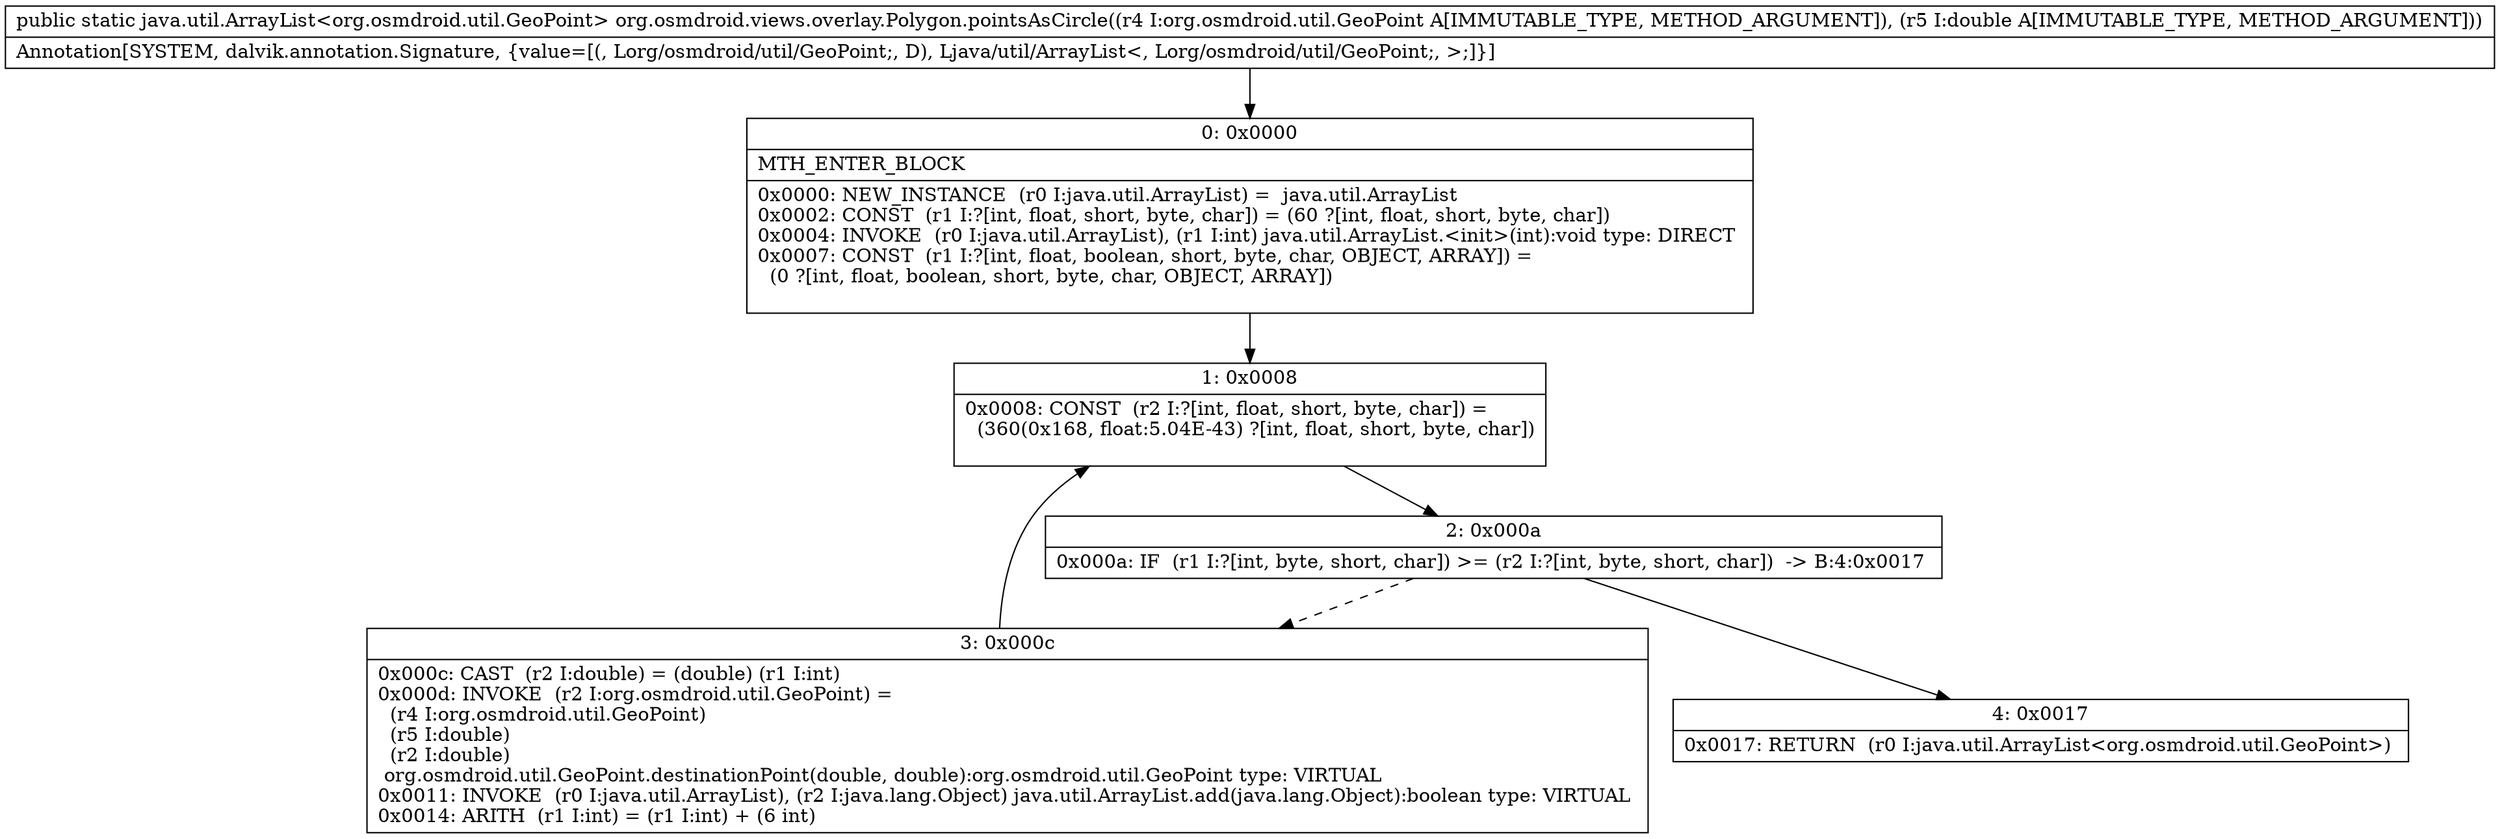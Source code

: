 digraph "CFG fororg.osmdroid.views.overlay.Polygon.pointsAsCircle(Lorg\/osmdroid\/util\/GeoPoint;D)Ljava\/util\/ArrayList;" {
Node_0 [shape=record,label="{0\:\ 0x0000|MTH_ENTER_BLOCK\l|0x0000: NEW_INSTANCE  (r0 I:java.util.ArrayList) =  java.util.ArrayList \l0x0002: CONST  (r1 I:?[int, float, short, byte, char]) = (60 ?[int, float, short, byte, char]) \l0x0004: INVOKE  (r0 I:java.util.ArrayList), (r1 I:int) java.util.ArrayList.\<init\>(int):void type: DIRECT \l0x0007: CONST  (r1 I:?[int, float, boolean, short, byte, char, OBJECT, ARRAY]) = \l  (0 ?[int, float, boolean, short, byte, char, OBJECT, ARRAY])\l \l}"];
Node_1 [shape=record,label="{1\:\ 0x0008|0x0008: CONST  (r2 I:?[int, float, short, byte, char]) = \l  (360(0x168, float:5.04E\-43) ?[int, float, short, byte, char])\l \l}"];
Node_2 [shape=record,label="{2\:\ 0x000a|0x000a: IF  (r1 I:?[int, byte, short, char]) \>= (r2 I:?[int, byte, short, char])  \-\> B:4:0x0017 \l}"];
Node_3 [shape=record,label="{3\:\ 0x000c|0x000c: CAST  (r2 I:double) = (double) (r1 I:int) \l0x000d: INVOKE  (r2 I:org.osmdroid.util.GeoPoint) = \l  (r4 I:org.osmdroid.util.GeoPoint)\l  (r5 I:double)\l  (r2 I:double)\l org.osmdroid.util.GeoPoint.destinationPoint(double, double):org.osmdroid.util.GeoPoint type: VIRTUAL \l0x0011: INVOKE  (r0 I:java.util.ArrayList), (r2 I:java.lang.Object) java.util.ArrayList.add(java.lang.Object):boolean type: VIRTUAL \l0x0014: ARITH  (r1 I:int) = (r1 I:int) + (6 int) \l}"];
Node_4 [shape=record,label="{4\:\ 0x0017|0x0017: RETURN  (r0 I:java.util.ArrayList\<org.osmdroid.util.GeoPoint\>) \l}"];
MethodNode[shape=record,label="{public static java.util.ArrayList\<org.osmdroid.util.GeoPoint\> org.osmdroid.views.overlay.Polygon.pointsAsCircle((r4 I:org.osmdroid.util.GeoPoint A[IMMUTABLE_TYPE, METHOD_ARGUMENT]), (r5 I:double A[IMMUTABLE_TYPE, METHOD_ARGUMENT]))  | Annotation[SYSTEM, dalvik.annotation.Signature, \{value=[(, Lorg\/osmdroid\/util\/GeoPoint;, D), Ljava\/util\/ArrayList\<, Lorg\/osmdroid\/util\/GeoPoint;, \>;]\}]\l}"];
MethodNode -> Node_0;
Node_0 -> Node_1;
Node_1 -> Node_2;
Node_2 -> Node_3[style=dashed];
Node_2 -> Node_4;
Node_3 -> Node_1;
}

